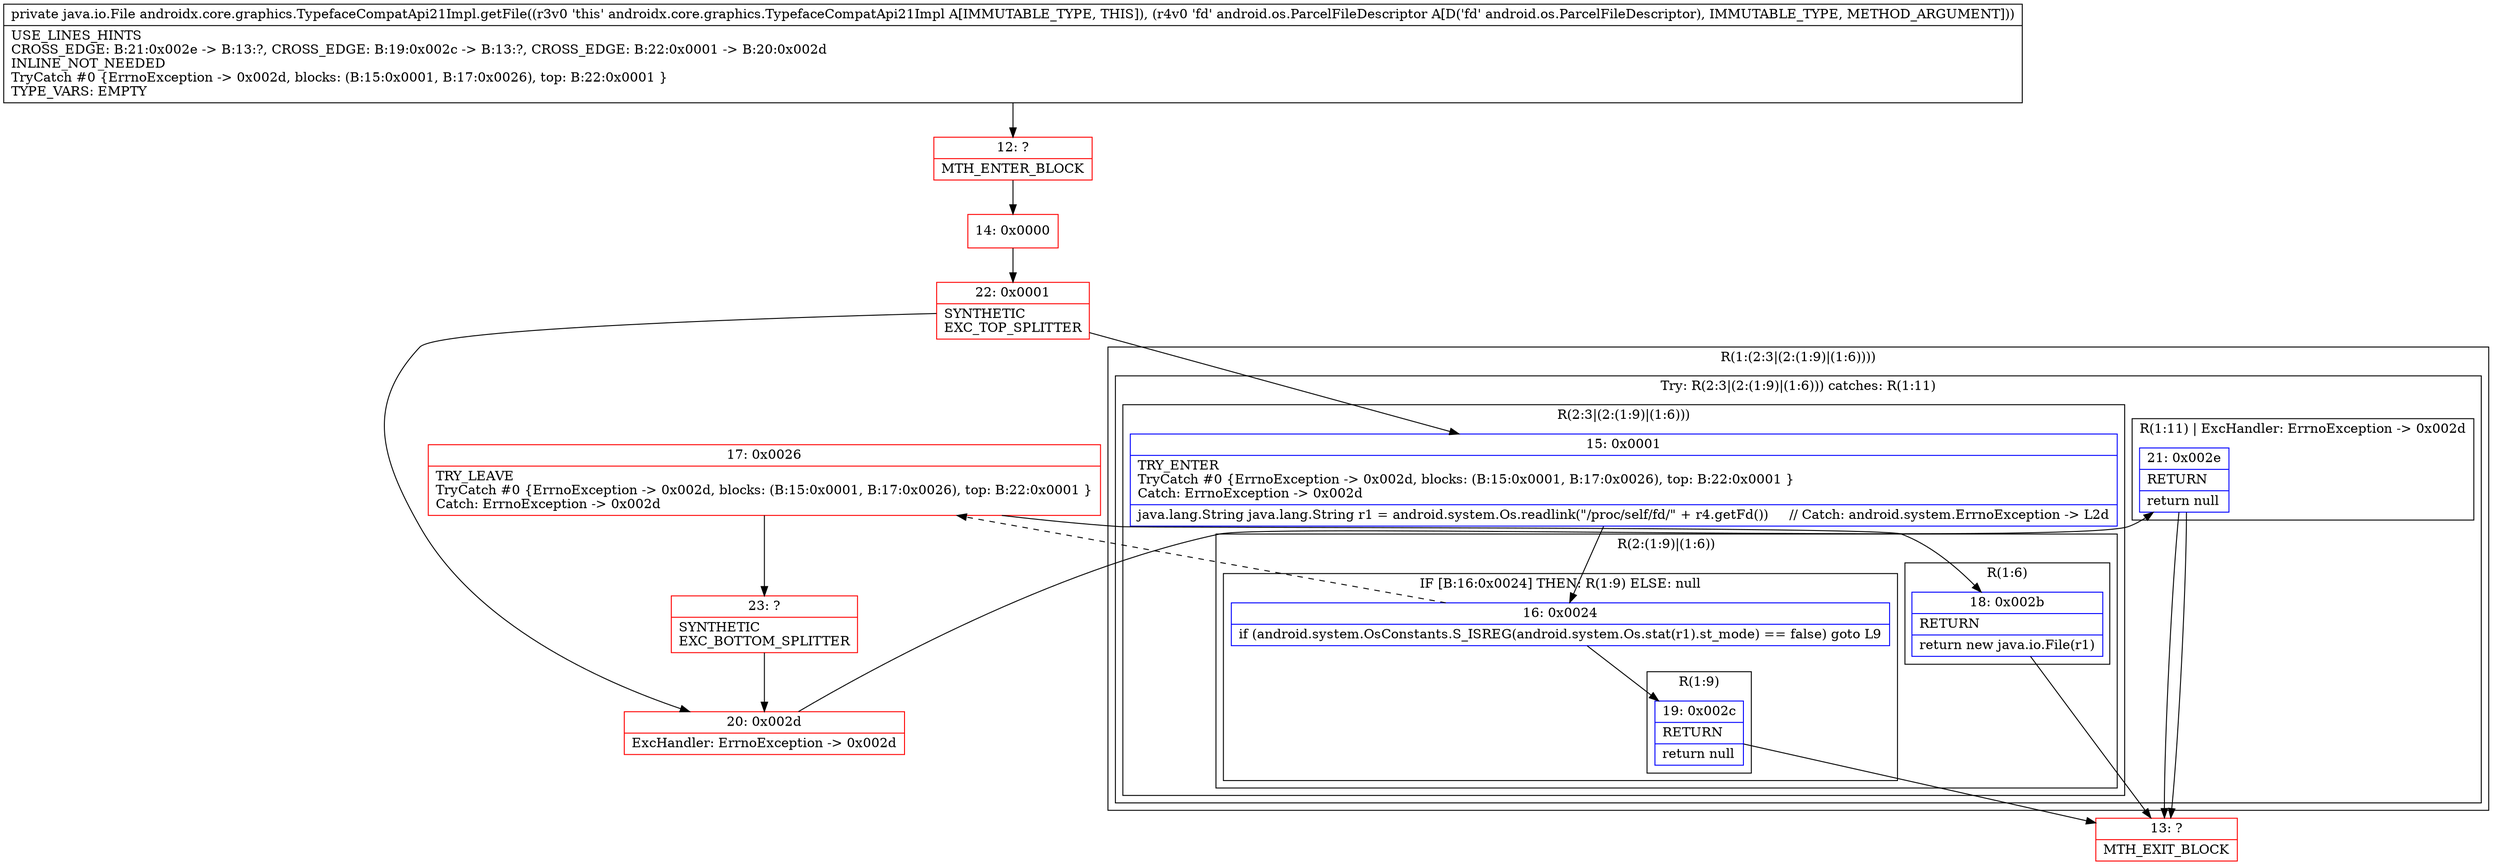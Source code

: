 digraph "CFG forandroidx.core.graphics.TypefaceCompatApi21Impl.getFile(Landroid\/os\/ParcelFileDescriptor;)Ljava\/io\/File;" {
subgraph cluster_Region_1524215474 {
label = "R(1:(2:3|(2:(1:9)|(1:6))))";
node [shape=record,color=blue];
subgraph cluster_TryCatchRegion_98340236 {
label = "Try: R(2:3|(2:(1:9)|(1:6))) catches: R(1:11)";
node [shape=record,color=blue];
subgraph cluster_Region_553164314 {
label = "R(2:3|(2:(1:9)|(1:6)))";
node [shape=record,color=blue];
Node_15 [shape=record,label="{15\:\ 0x0001|TRY_ENTER\lTryCatch #0 \{ErrnoException \-\> 0x002d, blocks: (B:15:0x0001, B:17:0x0026), top: B:22:0x0001 \}\lCatch: ErrnoException \-\> 0x002d\l|java.lang.String java.lang.String r1 = android.system.Os.readlink(\"\/proc\/self\/fd\/\" + r4.getFd())     \/\/ Catch: android.system.ErrnoException \-\> L2d\l}"];
subgraph cluster_Region_1452637704 {
label = "R(2:(1:9)|(1:6))";
node [shape=record,color=blue];
subgraph cluster_IfRegion_966503376 {
label = "IF [B:16:0x0024] THEN: R(1:9) ELSE: null";
node [shape=record,color=blue];
Node_16 [shape=record,label="{16\:\ 0x0024|if (android.system.OsConstants.S_ISREG(android.system.Os.stat(r1).st_mode) == false) goto L9\l}"];
subgraph cluster_Region_1617691993 {
label = "R(1:9)";
node [shape=record,color=blue];
Node_19 [shape=record,label="{19\:\ 0x002c|RETURN\l|return null\l}"];
}
}
subgraph cluster_Region_245378329 {
label = "R(1:6)";
node [shape=record,color=blue];
Node_18 [shape=record,label="{18\:\ 0x002b|RETURN\l|return new java.io.File(r1)\l}"];
}
}
}
subgraph cluster_Region_2010618840 {
label = "R(1:11) | ExcHandler: ErrnoException \-\> 0x002d\l";
node [shape=record,color=blue];
Node_21 [shape=record,label="{21\:\ 0x002e|RETURN\l|return null\l}"];
}
}
}
subgraph cluster_Region_2010618840 {
label = "R(1:11) | ExcHandler: ErrnoException \-\> 0x002d\l";
node [shape=record,color=blue];
Node_21 [shape=record,label="{21\:\ 0x002e|RETURN\l|return null\l}"];
}
Node_12 [shape=record,color=red,label="{12\:\ ?|MTH_ENTER_BLOCK\l}"];
Node_14 [shape=record,color=red,label="{14\:\ 0x0000}"];
Node_22 [shape=record,color=red,label="{22\:\ 0x0001|SYNTHETIC\lEXC_TOP_SPLITTER\l}"];
Node_17 [shape=record,color=red,label="{17\:\ 0x0026|TRY_LEAVE\lTryCatch #0 \{ErrnoException \-\> 0x002d, blocks: (B:15:0x0001, B:17:0x0026), top: B:22:0x0001 \}\lCatch: ErrnoException \-\> 0x002d\l}"];
Node_13 [shape=record,color=red,label="{13\:\ ?|MTH_EXIT_BLOCK\l}"];
Node_23 [shape=record,color=red,label="{23\:\ ?|SYNTHETIC\lEXC_BOTTOM_SPLITTER\l}"];
Node_20 [shape=record,color=red,label="{20\:\ 0x002d|ExcHandler: ErrnoException \-\> 0x002d\l}"];
MethodNode[shape=record,label="{private java.io.File androidx.core.graphics.TypefaceCompatApi21Impl.getFile((r3v0 'this' androidx.core.graphics.TypefaceCompatApi21Impl A[IMMUTABLE_TYPE, THIS]), (r4v0 'fd' android.os.ParcelFileDescriptor A[D('fd' android.os.ParcelFileDescriptor), IMMUTABLE_TYPE, METHOD_ARGUMENT]))  | USE_LINES_HINTS\lCROSS_EDGE: B:21:0x002e \-\> B:13:?, CROSS_EDGE: B:19:0x002c \-\> B:13:?, CROSS_EDGE: B:22:0x0001 \-\> B:20:0x002d\lINLINE_NOT_NEEDED\lTryCatch #0 \{ErrnoException \-\> 0x002d, blocks: (B:15:0x0001, B:17:0x0026), top: B:22:0x0001 \}\lTYPE_VARS: EMPTY\l}"];
MethodNode -> Node_12;Node_15 -> Node_16;
Node_16 -> Node_17[style=dashed];
Node_16 -> Node_19;
Node_19 -> Node_13;
Node_18 -> Node_13;
Node_21 -> Node_13;
Node_21 -> Node_13;
Node_12 -> Node_14;
Node_14 -> Node_22;
Node_22 -> Node_15;
Node_22 -> Node_20;
Node_17 -> Node_18;
Node_17 -> Node_23;
Node_23 -> Node_20;
Node_20 -> Node_21;
}

